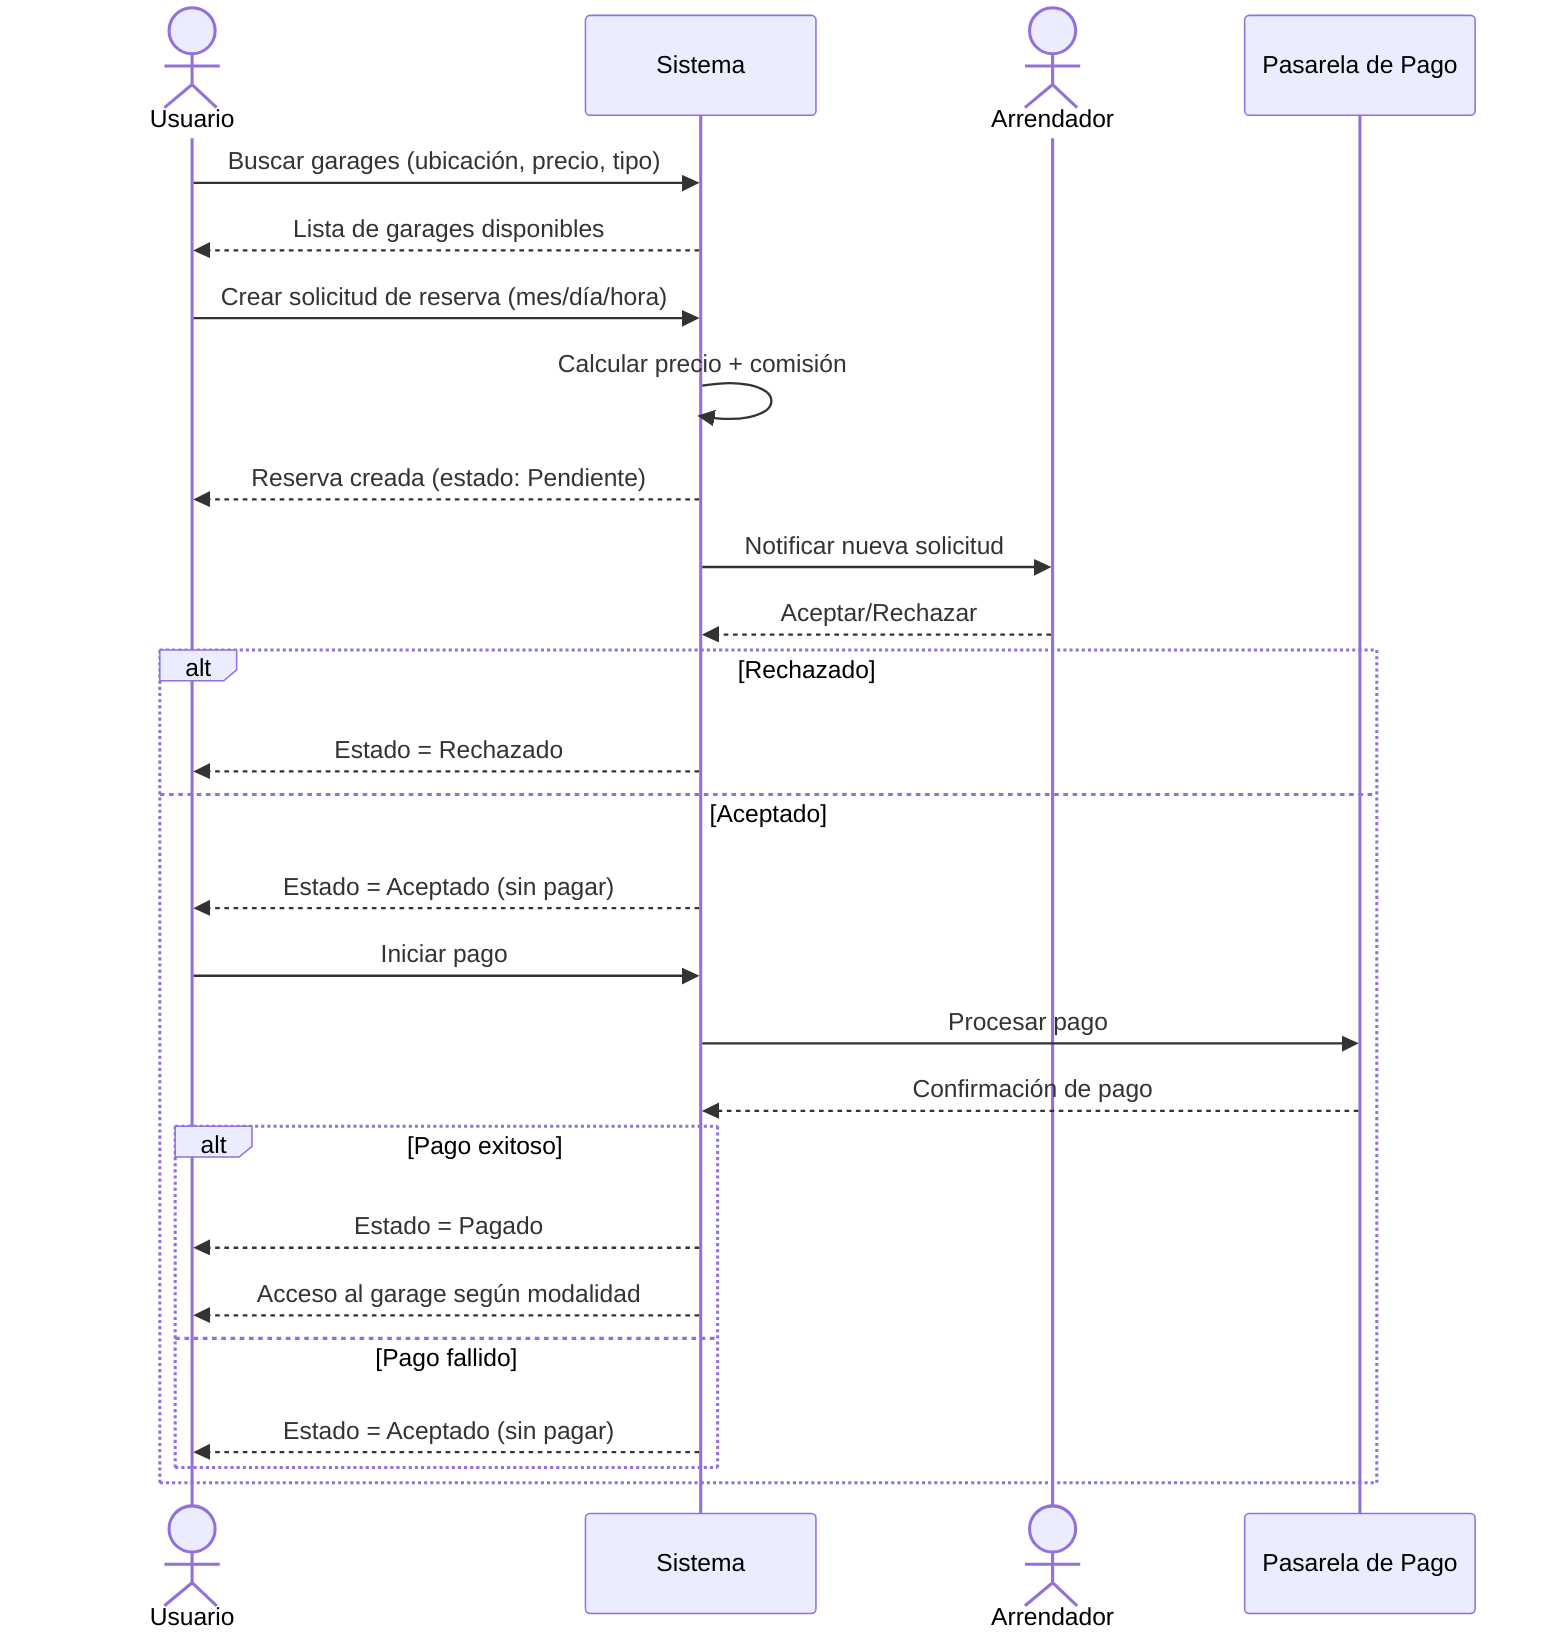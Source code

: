 sequenceDiagram
    actor U as Usuario
    participant S as Sistema
    actor A as Arrendador
    participant P as Pasarela de Pago

  

    U->>S: Buscar garages (ubicación, precio, tipo)
    S-->>U: Lista de garages disponibles

  

    U->>S: Crear solicitud de reserva (mes/día/hora)
    S->>S: Calcular precio + comisión
    S-->>U: Reserva creada (estado: Pendiente)

  

    S->>A: Notificar nueva solicitud
    A-->>S: Aceptar/Rechazar

  

    alt Rechazado
        S-->>U: Estado = Rechazado
    else Aceptado
        S-->>U: Estado = Aceptado (sin pagar)
        U->>S: Iniciar pago
        S->>P: Procesar pago
        P-->>S: Confirmación de pago

  

        alt Pago exitoso
            S-->>U: Estado = Pagado
            S-->>U: Acceso al garage según modalidad

        else Pago fallido
            S-->>U: Estado = Aceptado (sin pagar)
        end
    end